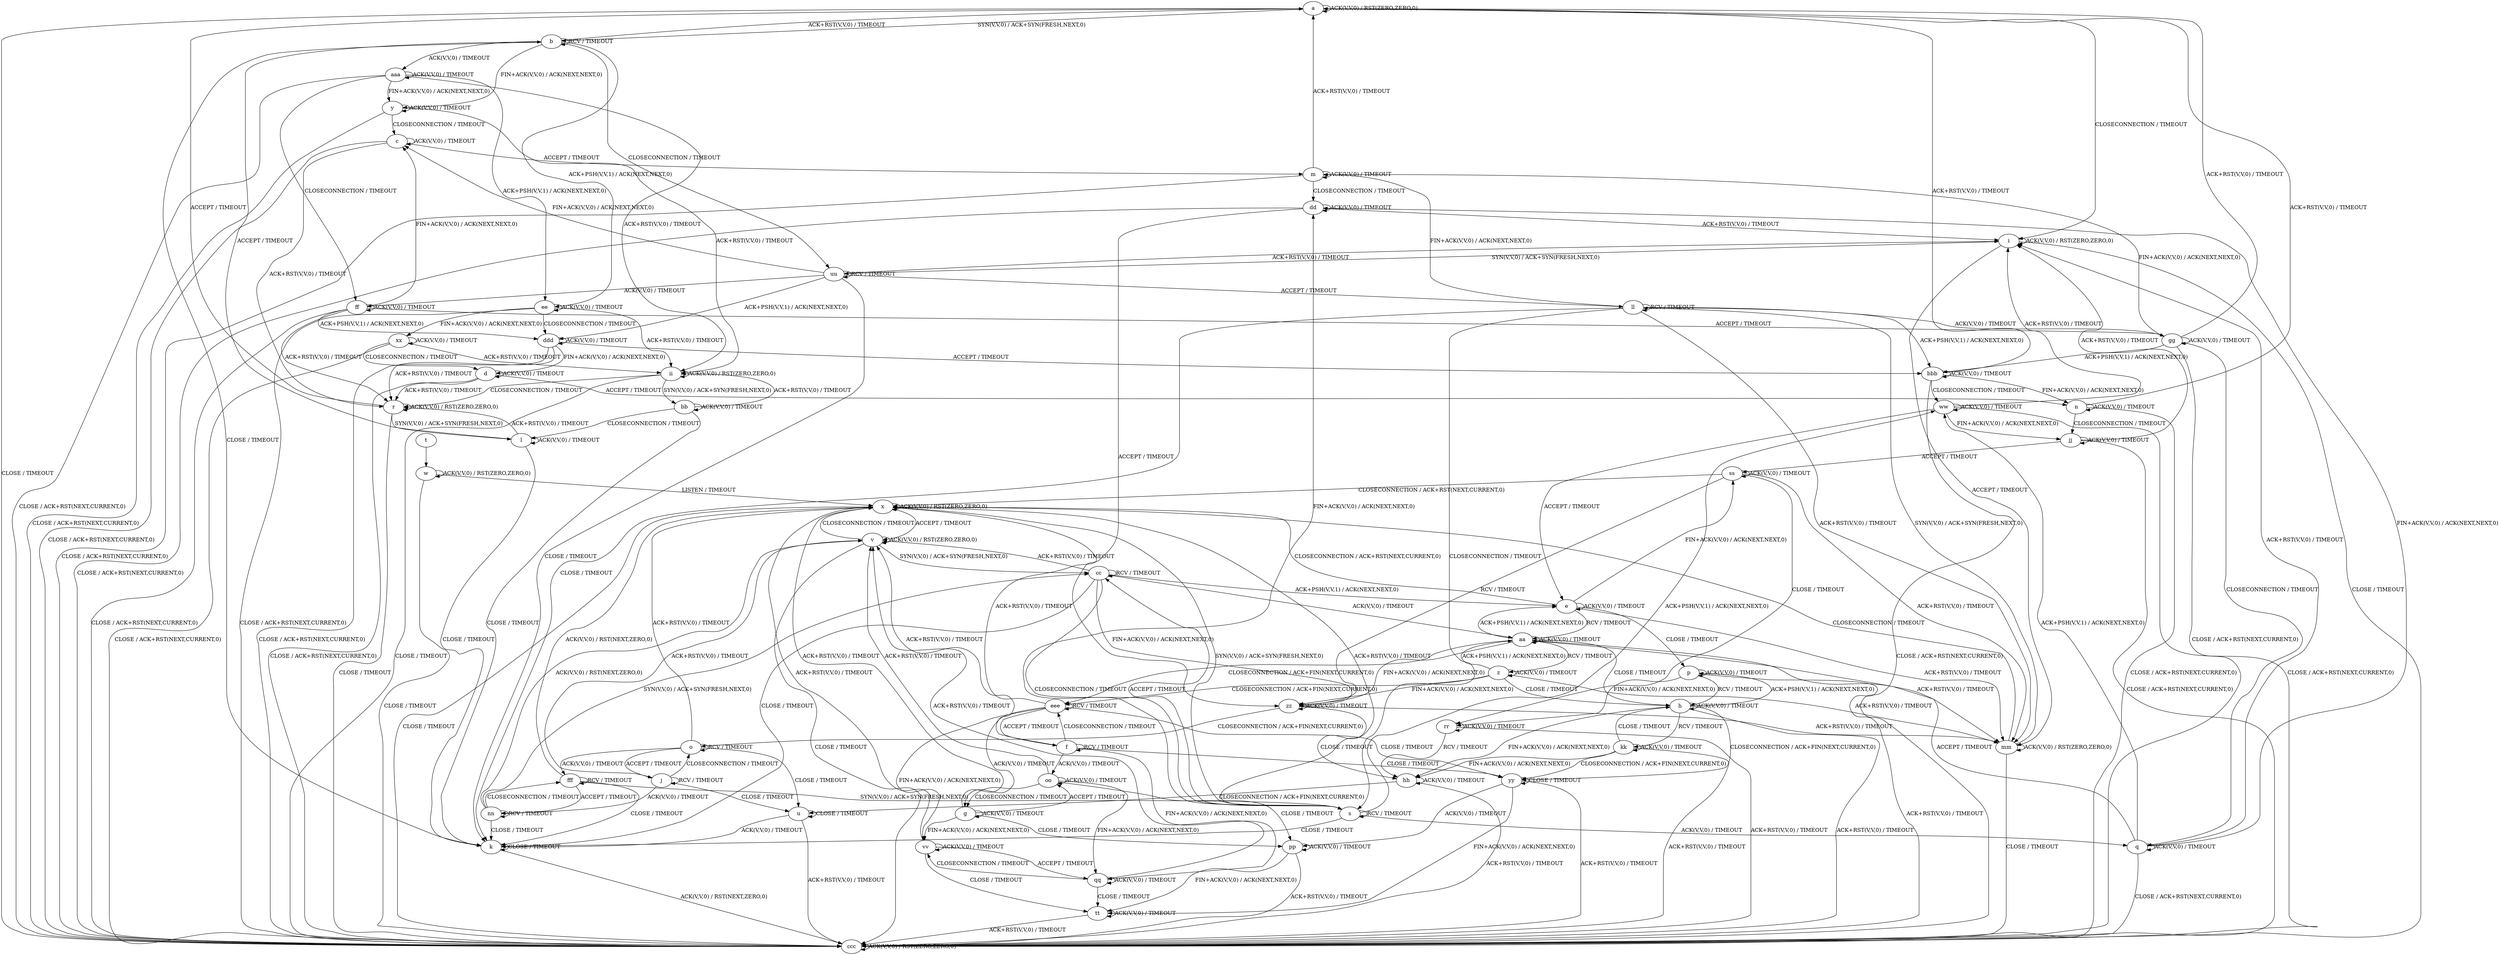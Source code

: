 digraph "" {
	graph ["Incoming time"=2927.7004792690277,
		"Outgoing time"=2787.579241991043,
		Output="{'States': 58, 'Transitions': 685, 'Filename': '../results/tcp/TCP_Linux_Server-TCP_Linux_Server-z3-3.dot'}",
		Reference="{'States': 58, 'Transitions': 685, 'Filename': '../subjects/tcp/TCP_Linux_Server.dot'}",
		Solver=z3,
		Updated="{'States': 58, 'Transitions': 685, 'Filename': '../subjects/tcp/TCP_Linux_Server.dot'}",
		"f-measure"=1.0,
		precision=1.0,
		recall=1.0
	];
	a -> a [key=0,
	label="ACK(V,V,0) / RST(ZERO,ZERO,0)"];
a -> b [key=0,
label="SYN(V,V,0) / ACK+SYN(FRESH,NEXT,0)"];
a -> i [key=0,
label="CLOSECONNECTION / TIMEOUT"];
a -> ccc [key=0,
label="CLOSE / TIMEOUT"];
b -> a [key=0,
label="ACK+RST(V,V,0) / TIMEOUT"];
b -> b [key=0,
label="RCV / TIMEOUT"];
b -> k [key=0,
label="CLOSE / TIMEOUT"];
b -> y [key=0,
label="FIN+ACK(V,V,0) / ACK(NEXT,NEXT,0)"];
b -> ee [key=0,
label="ACK+PSH(V,V,1) / ACK(NEXT,NEXT,0)"];
b -> uu [key=0,
label="CLOSECONNECTION / TIMEOUT"];
b -> aaa [key=0,
label="ACK(V,V,0) / TIMEOUT"];
c -> c [key=0,
label="ACK(V,V,0) / TIMEOUT"];
c -> m [key=0,
label="ACCEPT / TIMEOUT"];
c -> r [key=0,
label="ACK+RST(V,V,0) / TIMEOUT"];
c -> ccc [key=0,
label="CLOSE / ACK+RST(NEXT,CURRENT,0)"];
d -> d [key=0,
label="ACK(V,V,0) / TIMEOUT"];
d -> n [key=0,
label="ACCEPT / TIMEOUT"];
d -> r [key=0,
label="ACK+RST(V,V,0) / TIMEOUT"];
d -> ccc [key=0,
label="CLOSE / ACK+RST(NEXT,CURRENT,0)"];
e -> e [key=0,
label="ACK(V,V,0) / TIMEOUT"];
e -> p [key=0,
label="CLOSE / TIMEOUT"];
e -> x [key=0,
label="CLOSECONNECTION / ACK+RST(NEXT,CURRENT,0)"];
e -> aa [key=0,
label="RCV / TIMEOUT"];
e -> mm [key=0,
label="ACK+RST(V,V,0) / TIMEOUT"];
e -> ss [key=0,
label="FIN+ACK(V,V,0) / ACK(NEXT,NEXT,0)"];
f -> f [key=0,
label="RCV / TIMEOUT"];
f -> v [key=0,
label="ACK+RST(V,V,0) / TIMEOUT"];
f -> oo [key=0,
label="ACK(V,V,0) / TIMEOUT"];
f -> qq [key=0,
label="FIN+ACK(V,V,0) / ACK(NEXT,NEXT,0)"];
f -> yy [key=0,
label="CLOSE / TIMEOUT"];
f -> eee [key=0,
label="CLOSECONNECTION / TIMEOUT"];
g -> g [key=0,
label="ACK(V,V,0) / TIMEOUT"];
g -> x [key=0,
label="ACK+RST(V,V,0) / TIMEOUT"];
g -> oo [key=0,
label="ACCEPT / TIMEOUT"];
g -> pp [key=0,
label="CLOSE / TIMEOUT"];
g -> vv [key=0,
label="FIN+ACK(V,V,0) / ACK(NEXT,NEXT,0)"];
h -> h [key=0,
label="ACK(V,V,0) / TIMEOUT"];
h -> p [key=0,
label="ACK+PSH(V,V,1) / ACK(NEXT,NEXT,0)"];
h -> hh [key=0,
label="FIN+ACK(V,V,0) / ACK(NEXT,NEXT,0)"];
h -> kk [key=0,
label="RCV / TIMEOUT"];
h -> yy [key=0,
label="CLOSECONNECTION / ACK+FIN(NEXT,CURRENT,0)"];
h -> ccc [key=0,
label="ACK+RST(V,V,0) / TIMEOUT"];
i -> i [key=0,
label="ACK(V,V,0) / RST(ZERO,ZERO,0)"];
i -> mm [key=0,
label="ACCEPT / TIMEOUT"];
i -> uu [key=0,
label="SYN(V,V,0) / ACK+SYN(FRESH,NEXT,0)"];
i -> ccc [key=0,
label="CLOSE / TIMEOUT"];
j -> j [key=0,
label="RCV / TIMEOUT"];
j -> o [key=0,
label="CLOSECONNECTION / TIMEOUT"];
j -> u [key=0,
label="CLOSE / TIMEOUT"];
j -> v [key=0,
label="ACK+RST(V,V,0) / TIMEOUT"];
j -> nn [key=0,
label="ACK(V,V,0) / TIMEOUT"];
k -> k [key=0,
label="CLOSE / TIMEOUT"];
k -> ccc [key=0,
label="ACK(V,V,0) / RST(NEXT,ZERO,0)"];
l -> b [key=0,
label="ACCEPT / TIMEOUT"];
l -> k [key=0,
label="CLOSE / TIMEOUT"];
l -> l [key=0,
label="ACK(V,V,0) / TIMEOUT"];
l -> r [key=0,
label="ACK+RST(V,V,0) / TIMEOUT"];
m -> a [key=0,
label="ACK+RST(V,V,0) / TIMEOUT"];
m -> m [key=0,
label="ACK(V,V,0) / TIMEOUT"];
m -> dd [key=0,
label="CLOSECONNECTION / TIMEOUT"];
m -> ccc [key=0,
label="CLOSE / ACK+RST(NEXT,CURRENT,0)"];
n -> a [key=0,
label="ACK+RST(V,V,0) / TIMEOUT"];
n -> n [key=0,
label="ACK(V,V,0) / TIMEOUT"];
n -> jj [key=0,
label="CLOSECONNECTION / TIMEOUT"];
n -> ccc [key=0,
label="CLOSE / ACK+RST(NEXT,CURRENT,0)"];
o -> j [key=0,
label="ACCEPT / TIMEOUT"];
o -> o [key=0,
label="RCV / TIMEOUT"];
o -> u [key=0,
label="CLOSE / TIMEOUT"];
o -> x [key=0,
label="ACK+RST(V,V,0) / TIMEOUT"];
o -> fff [key=0,
label="ACK(V,V,0) / TIMEOUT"];
p -> h [key=0,
label="RCV / TIMEOUT"];
p -> p [key=0,
label="ACK(V,V,0) / TIMEOUT"];
p -> rr [key=0,
label="FIN+ACK(V,V,0) / ACK(NEXT,NEXT,0)"];
p -> ccc [key=0,
label="ACK+RST(V,V,0) / TIMEOUT"];
q -> i [key=0,
label="ACK+RST(V,V,0) / TIMEOUT"];
q -> q [key=0,
label="ACK(V,V,0) / TIMEOUT"];
q -> aa [key=0,
label="ACCEPT / TIMEOUT"];
q -> dd [key=0,
label="FIN+ACK(V,V,0) / ACK(NEXT,NEXT,0)"];
q -> ww [key=0,
label="ACK+PSH(V,V,1) / ACK(NEXT,NEXT,0)"];
q -> ccc [key=0,
label="CLOSE / ACK+RST(NEXT,CURRENT,0)"];
r -> a [key=0,
label="ACCEPT / TIMEOUT"];
r -> l [key=0,
label="SYN(V,V,0) / ACK+SYN(FRESH,NEXT,0)"];
r -> r [key=0,
label="ACK(V,V,0) / RST(ZERO,ZERO,0)"];
r -> ccc [key=0,
label="CLOSE / TIMEOUT"];
s -> k [key=0,
label="CLOSE / TIMEOUT"];
s -> q [key=0,
label="ACK(V,V,0) / TIMEOUT"];
s -> s [key=0,
label="RCV / TIMEOUT"];
s -> x [key=0,
label="ACK+RST(V,V,0) / TIMEOUT"];
s -> cc [key=0,
label="ACCEPT / TIMEOUT"];
s -> dd [key=0,
label="FIN+ACK(V,V,0) / ACK(NEXT,NEXT,0)"];
s -> ww [key=0,
label="ACK+PSH(V,V,1) / ACK(NEXT,NEXT,0)"];
t -> w [key=0];
u -> k [key=0,
label="ACK(V,V,0) / TIMEOUT"];
u -> u [key=0,
label="CLOSE / TIMEOUT"];
u -> ccc [key=0,
label="ACK+RST(V,V,0) / TIMEOUT"];
v -> v [key=0,
label="ACK(V,V,0) / RST(ZERO,ZERO,0)"];
v -> x [key=0,
label="CLOSECONNECTION / TIMEOUT"];
v -> cc [key=0,
label="SYN(V,V,0) / ACK+SYN(FRESH,NEXT,0)"];
v -> ccc [key=0,
label="CLOSE / TIMEOUT"];
w -> w [key=0,
label="ACK(V,V,0) / RST(ZERO,ZERO,0)"];
w -> x [key=0,
label="LISTEN / TIMEOUT"];
w -> ccc [key=0,
label="CLOSE / TIMEOUT"];
x -> s [key=0,
label="SYN(V,V,0) / ACK+SYN(FRESH,NEXT,0)"];
x -> v [key=0,
label="ACCEPT / TIMEOUT"];
x -> x [key=0,
label="ACK(V,V,0) / RST(ZERO,ZERO,0)"];
x -> ccc [key=0,
label="CLOSE / TIMEOUT"];
y -> c [key=0,
label="CLOSECONNECTION / TIMEOUT"];
y -> y [key=0,
label="ACK(V,V,0) / TIMEOUT"];
y -> ii [key=0,
label="ACK+RST(V,V,0) / TIMEOUT"];
y -> ccc [key=0,
label="CLOSE / ACK+RST(NEXT,CURRENT,0)"];
z -> h [key=0,
label="CLOSE / TIMEOUT"];
z -> z [key=0,
label="ACK(V,V,0) / TIMEOUT"];
z -> aa [key=0,
label="ACK+PSH(V,V,1) / ACK(NEXT,NEXT,0)"];
z -> mm [key=0,
label="ACK+RST(V,V,0) / TIMEOUT"];
z -> zz [key=0,
label="FIN+ACK(V,V,0) / ACK(NEXT,NEXT,0)"];
z -> eee [key=0,
label="CLOSECONNECTION / ACK+FIN(NEXT,CURRENT,0)"];
aa -> e [key=0,
label="ACK+PSH(V,V,1) / ACK(NEXT,NEXT,0)"];
aa -> h [key=0,
label="CLOSE / TIMEOUT"];
aa -> z [key=0,
label="RCV / TIMEOUT"];
aa -> aa [key=0,
label="ACK(V,V,0) / TIMEOUT"];
aa -> mm [key=0,
label="ACK+RST(V,V,0) / TIMEOUT"];
aa -> zz [key=0,
label="FIN+ACK(V,V,0) / ACK(NEXT,NEXT,0)"];
aa -> eee [key=0,
label="CLOSECONNECTION / ACK+FIN(NEXT,CURRENT,0)"];
bb -> k [key=0,
label="CLOSE / TIMEOUT"];
bb -> l [key=0,
label="CLOSECONNECTION / TIMEOUT"];
bb -> bb [key=0,
label="ACK(V,V,0) / TIMEOUT"];
bb -> ii [key=0,
label="ACK+RST(V,V,0) / TIMEOUT"];
cc -> e [key=0,
label="ACK+PSH(V,V,1) / ACK(NEXT,NEXT,0)"];
cc -> k [key=0,
label="CLOSE / TIMEOUT"];
cc -> s [key=0,
label="CLOSECONNECTION / TIMEOUT"];
cc -> v [key=0,
label="ACK+RST(V,V,0) / TIMEOUT"];
cc -> aa [key=0,
label="ACK(V,V,0) / TIMEOUT"];
cc -> cc [key=0,
label="RCV / TIMEOUT"];
cc -> zz [key=0,
label="FIN+ACK(V,V,0) / ACK(NEXT,NEXT,0)"];
dd -> i [key=0,
label="ACK+RST(V,V,0) / TIMEOUT"];
dd -> dd [key=0,
label="ACK(V,V,0) / TIMEOUT"];
dd -> zz [key=0,
label="ACCEPT / TIMEOUT"];
dd -> ccc [key=0,
label="CLOSE / ACK+RST(NEXT,CURRENT,0)"];
ee -> ee [key=0,
label="ACK(V,V,0) / TIMEOUT"];
ee -> ii [key=0,
label="ACK+RST(V,V,0) / TIMEOUT"];
ee -> xx [key=0,
label="FIN+ACK(V,V,0) / ACK(NEXT,NEXT,0)"];
ee -> ccc [key=0,
label="CLOSE / ACK+RST(NEXT,CURRENT,0)"];
ee -> ddd [key=0,
label="CLOSECONNECTION / TIMEOUT"];
ff -> c [key=0,
label="FIN+ACK(V,V,0) / ACK(NEXT,NEXT,0)"];
ff -> r [key=0,
label="ACK+RST(V,V,0) / TIMEOUT"];
ff -> ff [key=0,
label="ACK(V,V,0) / TIMEOUT"];
ff -> gg [key=0,
label="ACCEPT / TIMEOUT"];
ff -> ccc [key=0,
label="CLOSE / ACK+RST(NEXT,CURRENT,0)"];
ff -> ddd [key=0,
label="ACK+PSH(V,V,1) / ACK(NEXT,NEXT,0)"];
gg -> a [key=0,
label="ACK+RST(V,V,0) / TIMEOUT"];
gg -> m [key=0,
label="FIN+ACK(V,V,0) / ACK(NEXT,NEXT,0)"];
gg -> q [key=0,
label="CLOSECONNECTION / TIMEOUT"];
gg -> gg [key=0,
label="ACK(V,V,0) / TIMEOUT"];
gg -> bbb [key=0,
label="ACK+PSH(V,V,1) / ACK(NEXT,NEXT,0)"];
gg -> ccc [key=0,
label="CLOSE / ACK+RST(NEXT,CURRENT,0)"];
hh -> u [key=0,
label="CLOSECONNECTION / ACK+FIN(NEXT,CURRENT,0)"];
hh -> hh [key=0,
label="ACK(V,V,0) / TIMEOUT"];
hh -> ccc [key=0,
label="ACK+RST(V,V,0) / TIMEOUT"];
ii -> r [key=0,
label="CLOSECONNECTION / TIMEOUT"];
ii -> bb [key=0,
label="SYN(V,V,0) / ACK+SYN(FRESH,NEXT,0)"];
ii -> ii [key=0,
label="ACK(V,V,0) / RST(ZERO,ZERO,0)"];
ii -> ccc [key=0,
label="CLOSE / TIMEOUT"];
jj -> i [key=0,
label="ACK+RST(V,V,0) / TIMEOUT"];
jj -> jj [key=0,
label="ACK(V,V,0) / TIMEOUT"];
jj -> ss [key=0,
label="ACCEPT / TIMEOUT"];
jj -> ccc [key=0,
label="CLOSE / ACK+RST(NEXT,CURRENT,0)"];
kk -> h [key=0,
label="CLOSE / TIMEOUT"];
kk -> hh [key=0,
label="FIN+ACK(V,V,0) / ACK(NEXT,NEXT,0)"];
kk -> kk [key=0,
label="ACK(V,V,0) / TIMEOUT"];
kk -> yy [key=0,
label="CLOSECONNECTION / ACK+FIN(NEXT,CURRENT,0)"];
kk -> ccc [key=0,
label="ACK+RST(V,V,0) / TIMEOUT"];
ll -> k [key=0,
label="CLOSE / TIMEOUT"];
ll -> m [key=0,
label="FIN+ACK(V,V,0) / ACK(NEXT,NEXT,0)"];
ll -> s [key=0,
label="CLOSECONNECTION / TIMEOUT"];
ll -> gg [key=0,
label="ACK(V,V,0) / TIMEOUT"];
ll -> ll [key=0,
label="RCV / TIMEOUT"];
ll -> mm [key=0,
label="ACK+RST(V,V,0) / TIMEOUT"];
ll -> bbb [key=0,
label="ACK+PSH(V,V,1) / ACK(NEXT,NEXT,0)"];
mm -> x [key=0,
label="CLOSECONNECTION / TIMEOUT"];
mm -> ll [key=0,
label="SYN(V,V,0) / ACK+SYN(FRESH,NEXT,0)"];
mm -> mm [key=0,
label="ACK(V,V,0) / RST(ZERO,ZERO,0)"];
mm -> ccc [key=0,
label="CLOSE / TIMEOUT"];
nn -> k [key=0,
label="CLOSE / TIMEOUT"];
nn -> v [key=0,
label="ACK(V,V,0) / RST(NEXT,ZERO,0)"];
nn -> cc [key=0,
label="SYN(V,V,0) / ACK+SYN(FRESH,NEXT,0)"];
nn -> nn [key=0,
label="RCV / TIMEOUT"];
nn -> fff [key=0,
label="CLOSECONNECTION / TIMEOUT"];
oo -> g [key=0,
label="CLOSECONNECTION / TIMEOUT"];
oo -> v [key=0,
label="ACK+RST(V,V,0) / TIMEOUT"];
oo -> oo [key=0,
label="ACK(V,V,0) / TIMEOUT"];
oo -> pp [key=0,
label="CLOSE / TIMEOUT"];
oo -> qq [key=0,
label="FIN+ACK(V,V,0) / ACK(NEXT,NEXT,0)"];
pp -> pp [key=0,
label="ACK(V,V,0) / TIMEOUT"];
pp -> tt [key=0,
label="FIN+ACK(V,V,0) / ACK(NEXT,NEXT,0)"];
pp -> ccc [key=0,
label="ACK+RST(V,V,0) / TIMEOUT"];
qq -> v [key=0,
label="ACK+RST(V,V,0) / TIMEOUT"];
qq -> qq [key=0,
label="ACK(V,V,0) / TIMEOUT"];
qq -> tt [key=0,
label="CLOSE / TIMEOUT"];
qq -> vv [key=0,
label="CLOSECONNECTION / TIMEOUT"];
rr -> hh [key=0,
label="RCV / TIMEOUT"];
rr -> rr [key=0,
label="ACK(V,V,0) / TIMEOUT"];
rr -> ccc [key=0,
label="ACK+RST(V,V,0) / TIMEOUT"];
ss -> x [key=0,
label="CLOSECONNECTION / ACK+RST(NEXT,CURRENT,0)"];
ss -> mm [key=0,
label="ACK+RST(V,V,0) / TIMEOUT"];
ss -> rr [key=0,
label="CLOSE / TIMEOUT"];
ss -> ss [key=0,
label="ACK(V,V,0) / TIMEOUT"];
ss -> zz [key=0,
label="RCV / TIMEOUT"];
tt -> tt [key=0,
label="ACK(V,V,0) / TIMEOUT"];
tt -> ccc [key=0,
label="ACK+RST(V,V,0) / TIMEOUT"];
uu -> c [key=0,
label="FIN+ACK(V,V,0) / ACK(NEXT,NEXT,0)"];
uu -> i [key=0,
label="ACK+RST(V,V,0) / TIMEOUT"];
uu -> k [key=0,
label="CLOSE / TIMEOUT"];
uu -> ff [key=0,
label="ACK(V,V,0) / TIMEOUT"];
uu -> ll [key=0,
label="ACCEPT / TIMEOUT"];
uu -> uu [key=0,
label="RCV / TIMEOUT"];
uu -> ddd [key=0,
label="ACK+PSH(V,V,1) / ACK(NEXT,NEXT,0)"];
vv -> x [key=0,
label="ACK+RST(V,V,0) / TIMEOUT"];
vv -> qq [key=0,
label="ACCEPT / TIMEOUT"];
vv -> tt [key=0,
label="CLOSE / TIMEOUT"];
vv -> vv [key=0,
label="ACK(V,V,0) / TIMEOUT"];
ww -> e [key=0,
label="ACCEPT / TIMEOUT"];
ww -> i [key=0,
label="ACK+RST(V,V,0) / TIMEOUT"];
ww -> jj [key=0,
label="FIN+ACK(V,V,0) / ACK(NEXT,NEXT,0)"];
ww -> ww [key=0,
label="ACK(V,V,0) / TIMEOUT"];
ww -> ccc [key=0,
label="CLOSE / ACK+RST(NEXT,CURRENT,0)"];
xx -> d [key=0,
label="CLOSECONNECTION / TIMEOUT"];
xx -> ii [key=0,
label="ACK+RST(V,V,0) / TIMEOUT"];
xx -> xx [key=0,
label="ACK(V,V,0) / TIMEOUT"];
xx -> ccc [key=0,
label="CLOSE / ACK+RST(NEXT,CURRENT,0)"];
yy -> pp [key=0,
label="ACK(V,V,0) / TIMEOUT"];
yy -> tt [key=0,
label="FIN+ACK(V,V,0) / ACK(NEXT,NEXT,0)"];
yy -> yy [key=0,
label="CLOSE / TIMEOUT"];
yy -> ccc [key=0,
label="ACK+RST(V,V,0) / TIMEOUT"];
zz -> o [key=0,
label="CLOSECONNECTION / ACK+FIN(NEXT,CURRENT,0)"];
zz -> hh [key=0,
label="CLOSE / TIMEOUT"];
zz -> mm [key=0,
label="ACK+RST(V,V,0) / TIMEOUT"];
zz -> zz [key=0,
label="ACK(V,V,0) / TIMEOUT"];
aaa -> y [key=0,
label="FIN+ACK(V,V,0) / ACK(NEXT,NEXT,0)"];
aaa -> ee [key=0,
label="ACK+PSH(V,V,1) / ACK(NEXT,NEXT,0)"];
aaa -> ff [key=0,
label="CLOSECONNECTION / TIMEOUT"];
aaa -> ii [key=0,
label="ACK+RST(V,V,0) / TIMEOUT"];
aaa -> aaa [key=0,
label="ACK(V,V,0) / TIMEOUT"];
aaa -> ccc [key=0,
label="CLOSE / ACK+RST(NEXT,CURRENT,0)"];
bbb -> a [key=0,
label="ACK+RST(V,V,0) / TIMEOUT"];
bbb -> n [key=0,
label="FIN+ACK(V,V,0) / ACK(NEXT,NEXT,0)"];
bbb -> ww [key=0,
label="CLOSECONNECTION / TIMEOUT"];
bbb -> bbb [key=0,
label="ACK(V,V,0) / TIMEOUT"];
bbb -> ccc [key=0,
label="CLOSE / ACK+RST(NEXT,CURRENT,0)"];
ccc -> ccc [key=0,
label="ACK(V,V,0) / RST(ZERO,ZERO,0)"];
ddd -> d [key=0,
label="FIN+ACK(V,V,0) / ACK(NEXT,NEXT,0)"];
ddd -> r [key=0,
label="ACK+RST(V,V,0) / TIMEOUT"];
ddd -> bbb [key=0,
label="ACCEPT / TIMEOUT"];
ddd -> ccc [key=0,
label="CLOSE / ACK+RST(NEXT,CURRENT,0)"];
ddd -> ddd [key=0,
label="ACK(V,V,0) / TIMEOUT"];
eee -> f [key=0,
label="ACCEPT / TIMEOUT"];
eee -> g [key=0,
label="ACK(V,V,0) / TIMEOUT"];
eee -> x [key=0,
label="ACK+RST(V,V,0) / TIMEOUT"];
eee -> vv [key=0,
label="FIN+ACK(V,V,0) / ACK(NEXT,NEXT,0)"];
eee -> yy [key=0,
label="CLOSE / TIMEOUT"];
eee -> eee [key=0,
label="RCV / TIMEOUT"];
fff -> k [key=0,
label="CLOSE / TIMEOUT"];
fff -> s [key=0,
label="SYN(V,V,0) / ACK+SYN(FRESH,NEXT,0)"];
fff -> x [key=0,
label="ACK(V,V,0) / RST(NEXT,ZERO,0)"];
fff -> nn [key=0,
label="ACCEPT / TIMEOUT"];
fff -> fff [key=0,
label="RCV / TIMEOUT"];
}
